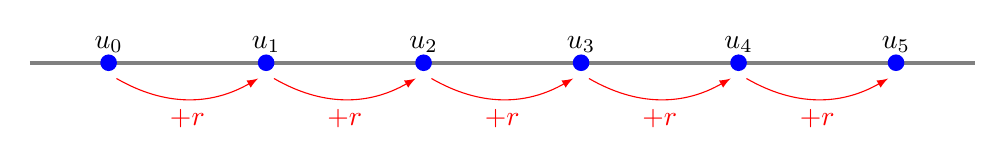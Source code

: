 \begin{tikzpicture}

\draw[ultra thick,gray] (-1,0) -- (11,0);

\foreach \x in {0,...,5}{
  \fill[blue] (2*\x,0) circle (3pt);
  \node[above] at (2*\x,0) {$u_\x$};
}
\foreach \x in {0,...,4}{
\draw[->,>=latex,red] (2*\x+0.1,-0.2) to[bend right]node[midway, below]{$+r$} ++(1.8,0) ;
}

\end{tikzpicture}